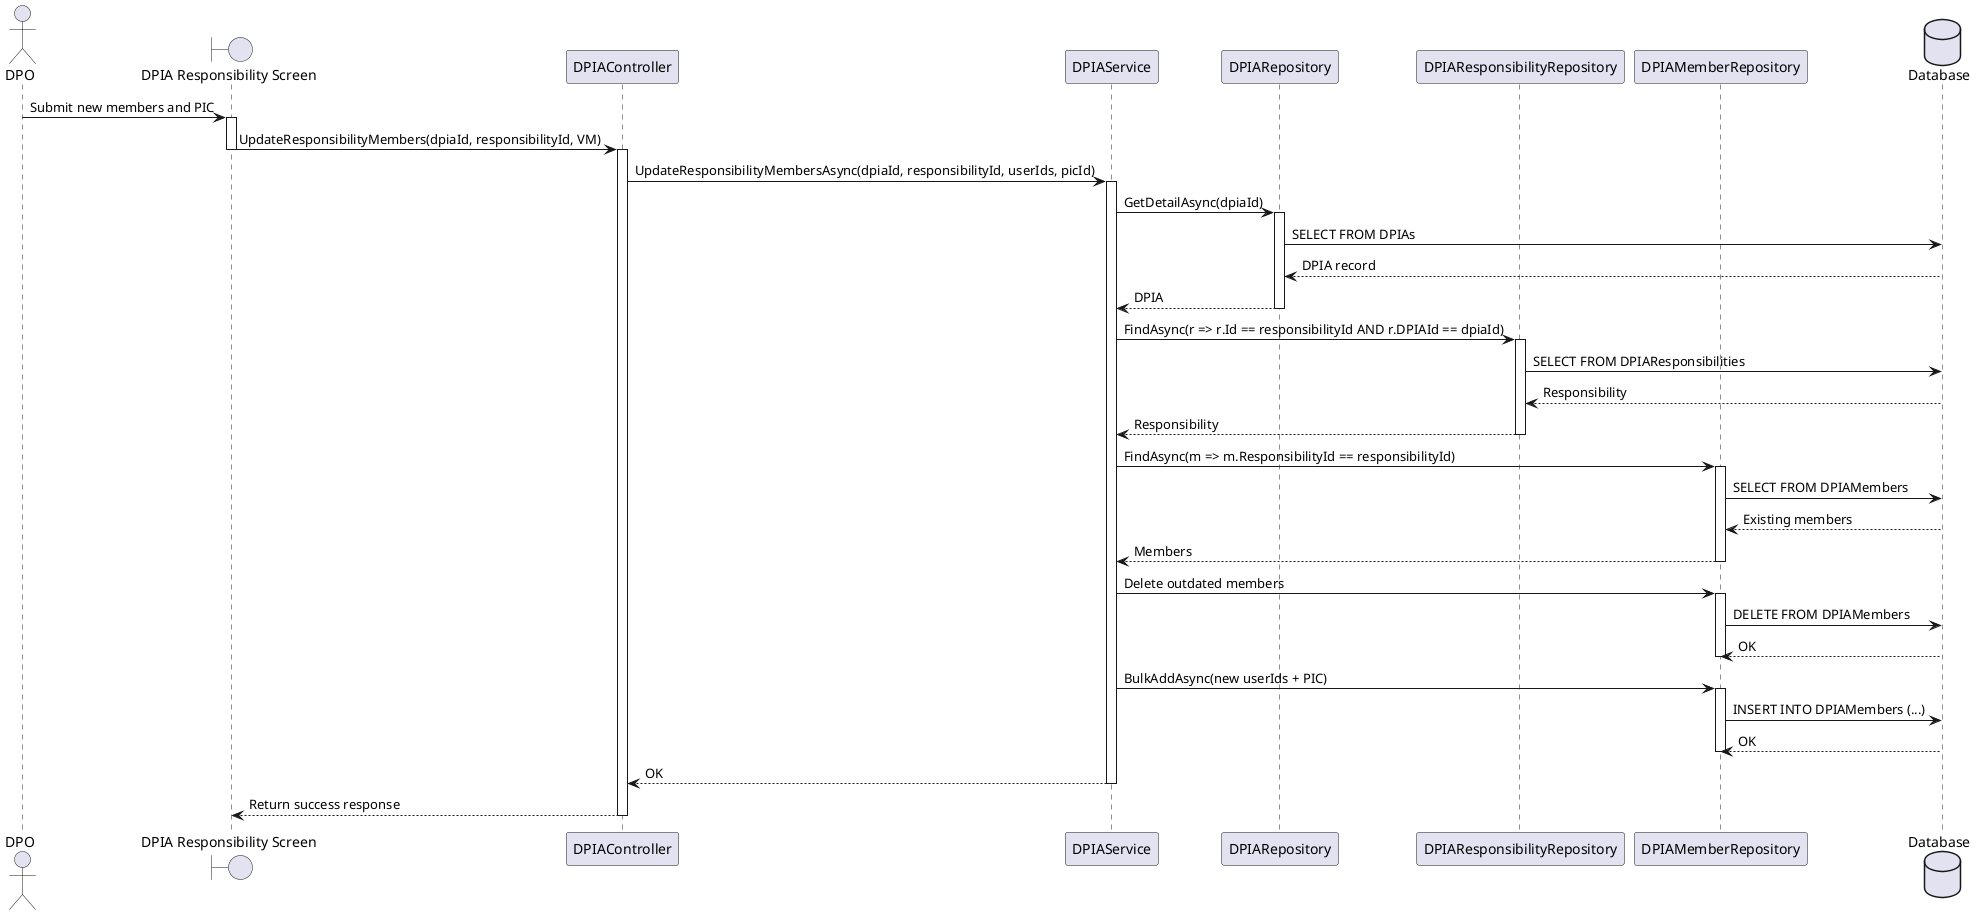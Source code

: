 @startuml
actor DPO
boundary "DPIA Responsibility Screen" as Screen
participant "DPIAController" as Controller
participant "DPIAService" as Service
participant "DPIARepository" as DPIARepo
participant "DPIAResponsibilityRepository" as RespRepo
participant "DPIAMemberRepository" as MemberRepo
database "Database" as DB

DPO -> Screen : Submit new members and PIC
activate Screen
Screen -> Controller : UpdateResponsibilityMembers(dpiaId, responsibilityId, VM)
deactivate Screen
activate Controller

Controller -> Service : UpdateResponsibilityMembersAsync(dpiaId, responsibilityId, userIds, picId)
activate Service

Service -> DPIARepo : GetDetailAsync(dpiaId)
activate DPIARepo
DPIARepo -> DB : SELECT FROM DPIAs 
DB --> DPIARepo : DPIA record
DPIARepo --> Service : DPIA
deactivate DPIARepo

Service -> RespRepo : FindAsync(r => r.Id == responsibilityId AND r.DPIAId == dpiaId)
activate RespRepo
RespRepo -> DB : SELECT FROM DPIAResponsibilities 
DB --> RespRepo : Responsibility
RespRepo --> Service : Responsibility
deactivate RespRepo

Service -> MemberRepo : FindAsync(m => m.ResponsibilityId == responsibilityId)
activate MemberRepo
MemberRepo -> DB : SELECT FROM DPIAMembers 
DB --> MemberRepo : Existing members
MemberRepo --> Service : Members
deactivate MemberRepo

Service -> MemberRepo : Delete outdated members
activate MemberRepo
MemberRepo -> DB : DELETE FROM DPIAMembers
DB --> MemberRepo : OK
deactivate MemberRepo

Service -> MemberRepo : BulkAddAsync(new userIds + PIC)
activate MemberRepo
MemberRepo -> DB : INSERT INTO DPIAMembers (...)
DB --> MemberRepo : OK
deactivate MemberRepo

Service --> Controller : OK
deactivate Service
Controller --> Screen : Return success response
deactivate Controller
@enduml
